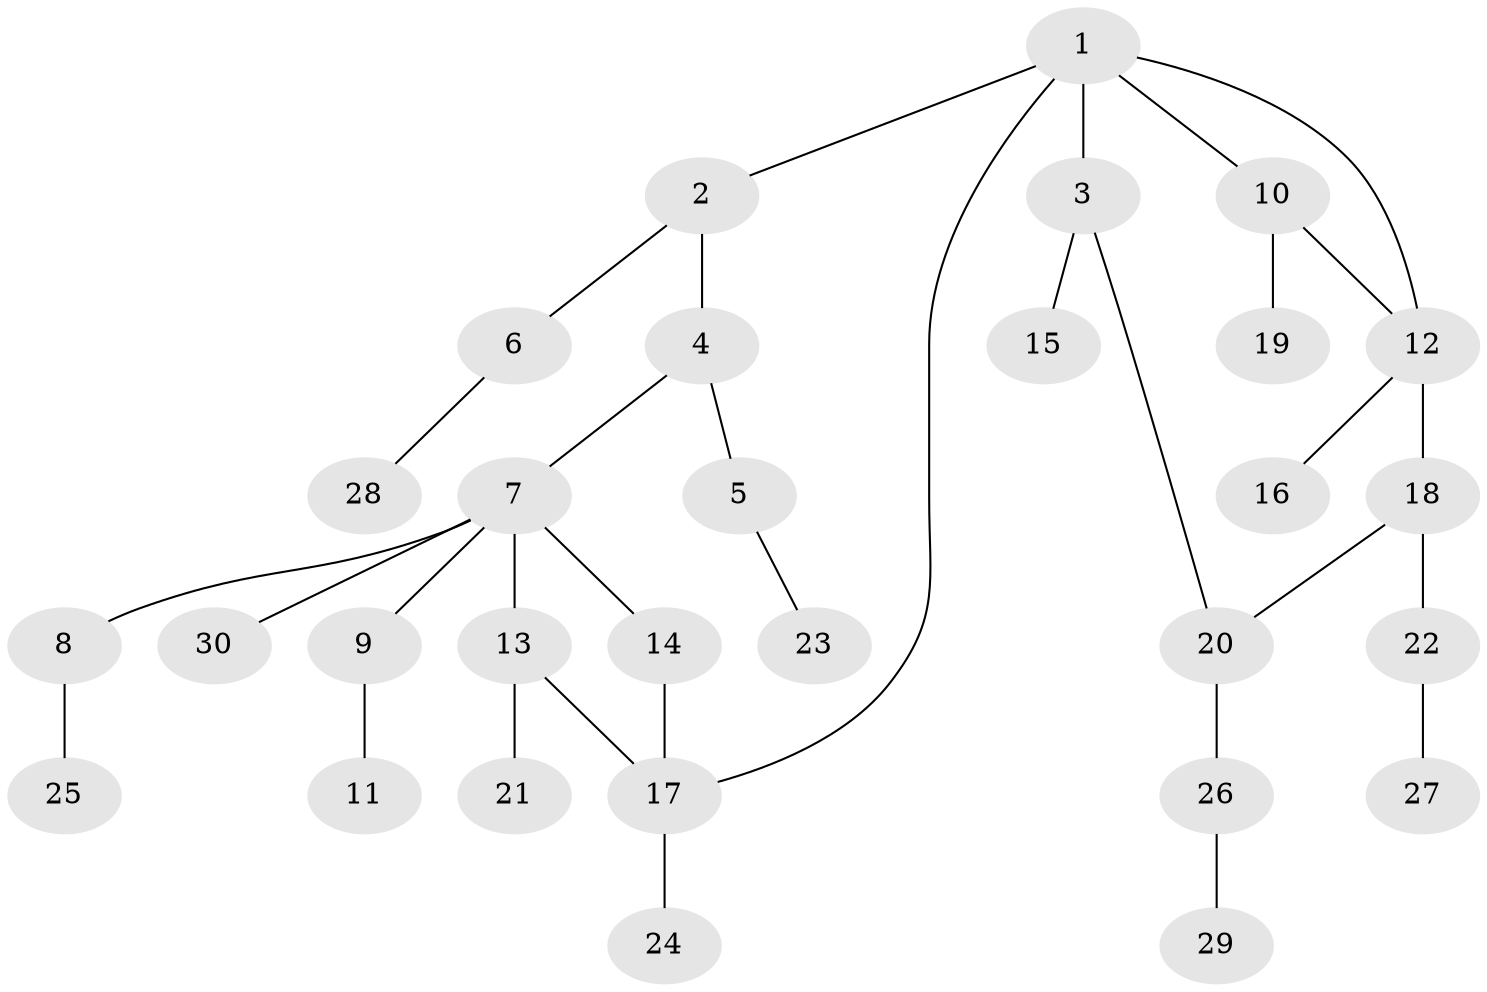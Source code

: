 // original degree distribution, {5: 0.017241379310344827, 4: 0.13793103448275862, 3: 0.1724137931034483, 2: 0.3103448275862069, 1: 0.3620689655172414}
// Generated by graph-tools (version 1.1) at 2025/34/03/09/25 02:34:05]
// undirected, 30 vertices, 33 edges
graph export_dot {
graph [start="1"]
  node [color=gray90,style=filled];
  1;
  2;
  3;
  4;
  5;
  6;
  7;
  8;
  9;
  10;
  11;
  12;
  13;
  14;
  15;
  16;
  17;
  18;
  19;
  20;
  21;
  22;
  23;
  24;
  25;
  26;
  27;
  28;
  29;
  30;
  1 -- 2 [weight=1.0];
  1 -- 3 [weight=1.0];
  1 -- 10 [weight=1.0];
  1 -- 12 [weight=1.0];
  1 -- 17 [weight=1.0];
  2 -- 4 [weight=1.0];
  2 -- 6 [weight=1.0];
  3 -- 15 [weight=1.0];
  3 -- 20 [weight=1.0];
  4 -- 5 [weight=1.0];
  4 -- 7 [weight=1.0];
  5 -- 23 [weight=1.0];
  6 -- 28 [weight=1.0];
  7 -- 8 [weight=1.0];
  7 -- 9 [weight=1.0];
  7 -- 13 [weight=1.0];
  7 -- 14 [weight=1.0];
  7 -- 30 [weight=1.0];
  8 -- 25 [weight=1.0];
  9 -- 11 [weight=1.0];
  10 -- 12 [weight=1.0];
  10 -- 19 [weight=1.0];
  12 -- 16 [weight=1.0];
  12 -- 18 [weight=1.0];
  13 -- 17 [weight=2.0];
  13 -- 21 [weight=2.0];
  14 -- 17 [weight=1.0];
  17 -- 24 [weight=1.0];
  18 -- 20 [weight=1.0];
  18 -- 22 [weight=1.0];
  20 -- 26 [weight=1.0];
  22 -- 27 [weight=1.0];
  26 -- 29 [weight=1.0];
}
